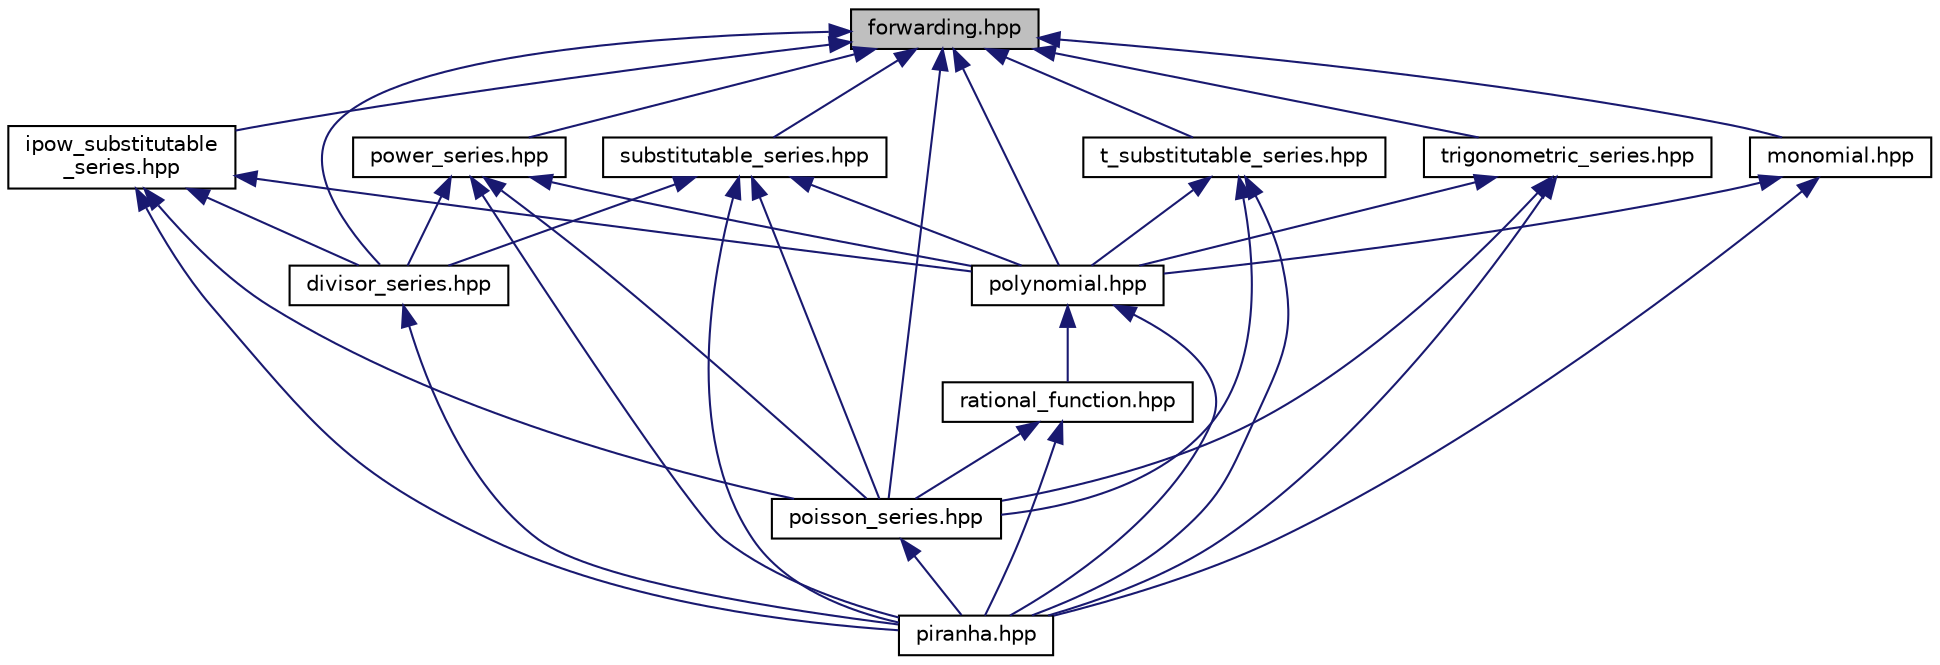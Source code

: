 digraph "forwarding.hpp"
{
  edge [fontname="Helvetica",fontsize="10",labelfontname="Helvetica",labelfontsize="10"];
  node [fontname="Helvetica",fontsize="10",shape=record];
  Node0 [label="forwarding.hpp",height=0.2,width=0.4,color="black", fillcolor="grey75", style="filled", fontcolor="black"];
  Node0 -> Node1 [dir="back",color="midnightblue",fontsize="10",style="solid",fontname="Helvetica"];
  Node1 [label="divisor_series.hpp",height=0.2,width=0.4,color="black", fillcolor="white", style="filled",URL="$divisor__series_8hpp_source.html"];
  Node1 -> Node2 [dir="back",color="midnightblue",fontsize="10",style="solid",fontname="Helvetica"];
  Node2 [label="piranha.hpp",height=0.2,width=0.4,color="black", fillcolor="white", style="filled",URL="$piranha_8hpp.html",tooltip="Global piranha header file. "];
  Node0 -> Node3 [dir="back",color="midnightblue",fontsize="10",style="solid",fontname="Helvetica"];
  Node3 [label="ipow_substitutable\l_series.hpp",height=0.2,width=0.4,color="black", fillcolor="white", style="filled",URL="$ipow__substitutable__series_8hpp_source.html"];
  Node3 -> Node1 [dir="back",color="midnightblue",fontsize="10",style="solid",fontname="Helvetica"];
  Node3 -> Node2 [dir="back",color="midnightblue",fontsize="10",style="solid",fontname="Helvetica"];
  Node3 -> Node4 [dir="back",color="midnightblue",fontsize="10",style="solid",fontname="Helvetica"];
  Node4 [label="poisson_series.hpp",height=0.2,width=0.4,color="black", fillcolor="white", style="filled",URL="$poisson__series_8hpp_source.html"];
  Node4 -> Node2 [dir="back",color="midnightblue",fontsize="10",style="solid",fontname="Helvetica"];
  Node3 -> Node5 [dir="back",color="midnightblue",fontsize="10",style="solid",fontname="Helvetica"];
  Node5 [label="polynomial.hpp",height=0.2,width=0.4,color="black", fillcolor="white", style="filled",URL="$polynomial_8hpp_source.html"];
  Node5 -> Node2 [dir="back",color="midnightblue",fontsize="10",style="solid",fontname="Helvetica"];
  Node5 -> Node6 [dir="back",color="midnightblue",fontsize="10",style="solid",fontname="Helvetica"];
  Node6 [label="rational_function.hpp",height=0.2,width=0.4,color="black", fillcolor="white", style="filled",URL="$rational__function_8hpp_source.html"];
  Node6 -> Node2 [dir="back",color="midnightblue",fontsize="10",style="solid",fontname="Helvetica"];
  Node6 -> Node4 [dir="back",color="midnightblue",fontsize="10",style="solid",fontname="Helvetica"];
  Node0 -> Node7 [dir="back",color="midnightblue",fontsize="10",style="solid",fontname="Helvetica"];
  Node7 [label="monomial.hpp",height=0.2,width=0.4,color="black", fillcolor="white", style="filled",URL="$monomial_8hpp_source.html"];
  Node7 -> Node2 [dir="back",color="midnightblue",fontsize="10",style="solid",fontname="Helvetica"];
  Node7 -> Node5 [dir="back",color="midnightblue",fontsize="10",style="solid",fontname="Helvetica"];
  Node0 -> Node4 [dir="back",color="midnightblue",fontsize="10",style="solid",fontname="Helvetica"];
  Node0 -> Node5 [dir="back",color="midnightblue",fontsize="10",style="solid",fontname="Helvetica"];
  Node0 -> Node8 [dir="back",color="midnightblue",fontsize="10",style="solid",fontname="Helvetica"];
  Node8 [label="power_series.hpp",height=0.2,width=0.4,color="black", fillcolor="white", style="filled",URL="$power__series_8hpp_source.html"];
  Node8 -> Node1 [dir="back",color="midnightblue",fontsize="10",style="solid",fontname="Helvetica"];
  Node8 -> Node2 [dir="back",color="midnightblue",fontsize="10",style="solid",fontname="Helvetica"];
  Node8 -> Node4 [dir="back",color="midnightblue",fontsize="10",style="solid",fontname="Helvetica"];
  Node8 -> Node5 [dir="back",color="midnightblue",fontsize="10",style="solid",fontname="Helvetica"];
  Node0 -> Node9 [dir="back",color="midnightblue",fontsize="10",style="solid",fontname="Helvetica"];
  Node9 [label="substitutable_series.hpp",height=0.2,width=0.4,color="black", fillcolor="white", style="filled",URL="$substitutable__series_8hpp_source.html"];
  Node9 -> Node1 [dir="back",color="midnightblue",fontsize="10",style="solid",fontname="Helvetica"];
  Node9 -> Node2 [dir="back",color="midnightblue",fontsize="10",style="solid",fontname="Helvetica"];
  Node9 -> Node4 [dir="back",color="midnightblue",fontsize="10",style="solid",fontname="Helvetica"];
  Node9 -> Node5 [dir="back",color="midnightblue",fontsize="10",style="solid",fontname="Helvetica"];
  Node0 -> Node10 [dir="back",color="midnightblue",fontsize="10",style="solid",fontname="Helvetica"];
  Node10 [label="t_substitutable_series.hpp",height=0.2,width=0.4,color="black", fillcolor="white", style="filled",URL="$t__substitutable__series_8hpp_source.html"];
  Node10 -> Node2 [dir="back",color="midnightblue",fontsize="10",style="solid",fontname="Helvetica"];
  Node10 -> Node4 [dir="back",color="midnightblue",fontsize="10",style="solid",fontname="Helvetica"];
  Node10 -> Node5 [dir="back",color="midnightblue",fontsize="10",style="solid",fontname="Helvetica"];
  Node0 -> Node11 [dir="back",color="midnightblue",fontsize="10",style="solid",fontname="Helvetica"];
  Node11 [label="trigonometric_series.hpp",height=0.2,width=0.4,color="black", fillcolor="white", style="filled",URL="$trigonometric__series_8hpp_source.html"];
  Node11 -> Node2 [dir="back",color="midnightblue",fontsize="10",style="solid",fontname="Helvetica"];
  Node11 -> Node4 [dir="back",color="midnightblue",fontsize="10",style="solid",fontname="Helvetica"];
  Node11 -> Node5 [dir="back",color="midnightblue",fontsize="10",style="solid",fontname="Helvetica"];
}
